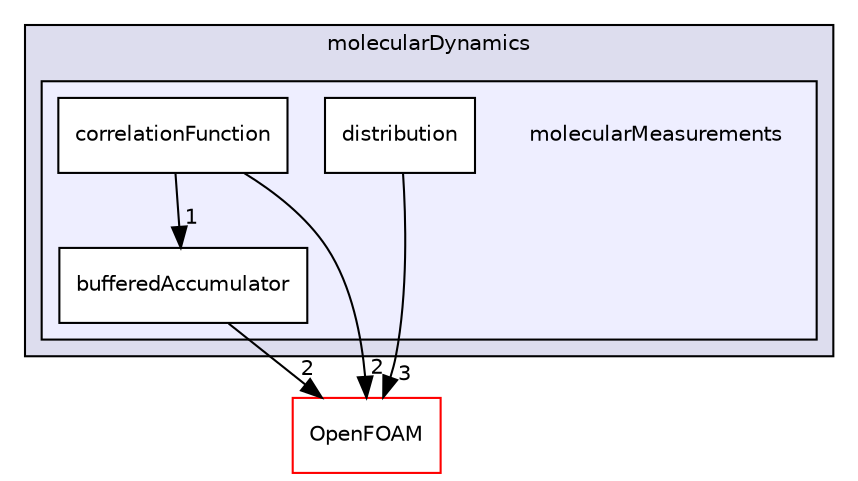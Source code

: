digraph "src/lagrangian/molecularDynamics/molecularMeasurements" {
  bgcolor=transparent;
  compound=true
  node [ fontsize="10", fontname="Helvetica"];
  edge [ labelfontsize="10", labelfontname="Helvetica"];
  subgraph clusterdir_35d1b8bea394c75820a29726f930e1b8 {
    graph [ bgcolor="#ddddee", pencolor="black", label="molecularDynamics" fontname="Helvetica", fontsize="10", URL="dir_35d1b8bea394c75820a29726f930e1b8.html"]
  subgraph clusterdir_d688c861569b69efcb20a975bc1993fa {
    graph [ bgcolor="#eeeeff", pencolor="black", label="" URL="dir_d688c861569b69efcb20a975bc1993fa.html"];
    dir_d688c861569b69efcb20a975bc1993fa [shape=plaintext label="molecularMeasurements"];
    dir_842dca28d2bcc227f5882819415a5c7b [shape=box label="bufferedAccumulator" color="black" fillcolor="white" style="filled" URL="dir_842dca28d2bcc227f5882819415a5c7b.html"];
    dir_eccf4616dcf3e46cdfe07f06451490aa [shape=box label="correlationFunction" color="black" fillcolor="white" style="filled" URL="dir_eccf4616dcf3e46cdfe07f06451490aa.html"];
    dir_00503ec31b27ae2884ec58c8064cc34b [shape=box label="distribution" color="black" fillcolor="white" style="filled" URL="dir_00503ec31b27ae2884ec58c8064cc34b.html"];
  }
  }
  dir_c5473ff19b20e6ec4dfe5c310b3778a8 [shape=box label="OpenFOAM" color="red" URL="dir_c5473ff19b20e6ec4dfe5c310b3778a8.html"];
  dir_00503ec31b27ae2884ec58c8064cc34b->dir_c5473ff19b20e6ec4dfe5c310b3778a8 [headlabel="3", labeldistance=1.5 headhref="dir_001641_001896.html"];
  dir_842dca28d2bcc227f5882819415a5c7b->dir_c5473ff19b20e6ec4dfe5c310b3778a8 [headlabel="2", labeldistance=1.5 headhref="dir_001639_001896.html"];
  dir_eccf4616dcf3e46cdfe07f06451490aa->dir_842dca28d2bcc227f5882819415a5c7b [headlabel="1", labeldistance=1.5 headhref="dir_001640_001639.html"];
  dir_eccf4616dcf3e46cdfe07f06451490aa->dir_c5473ff19b20e6ec4dfe5c310b3778a8 [headlabel="2", labeldistance=1.5 headhref="dir_001640_001896.html"];
}
